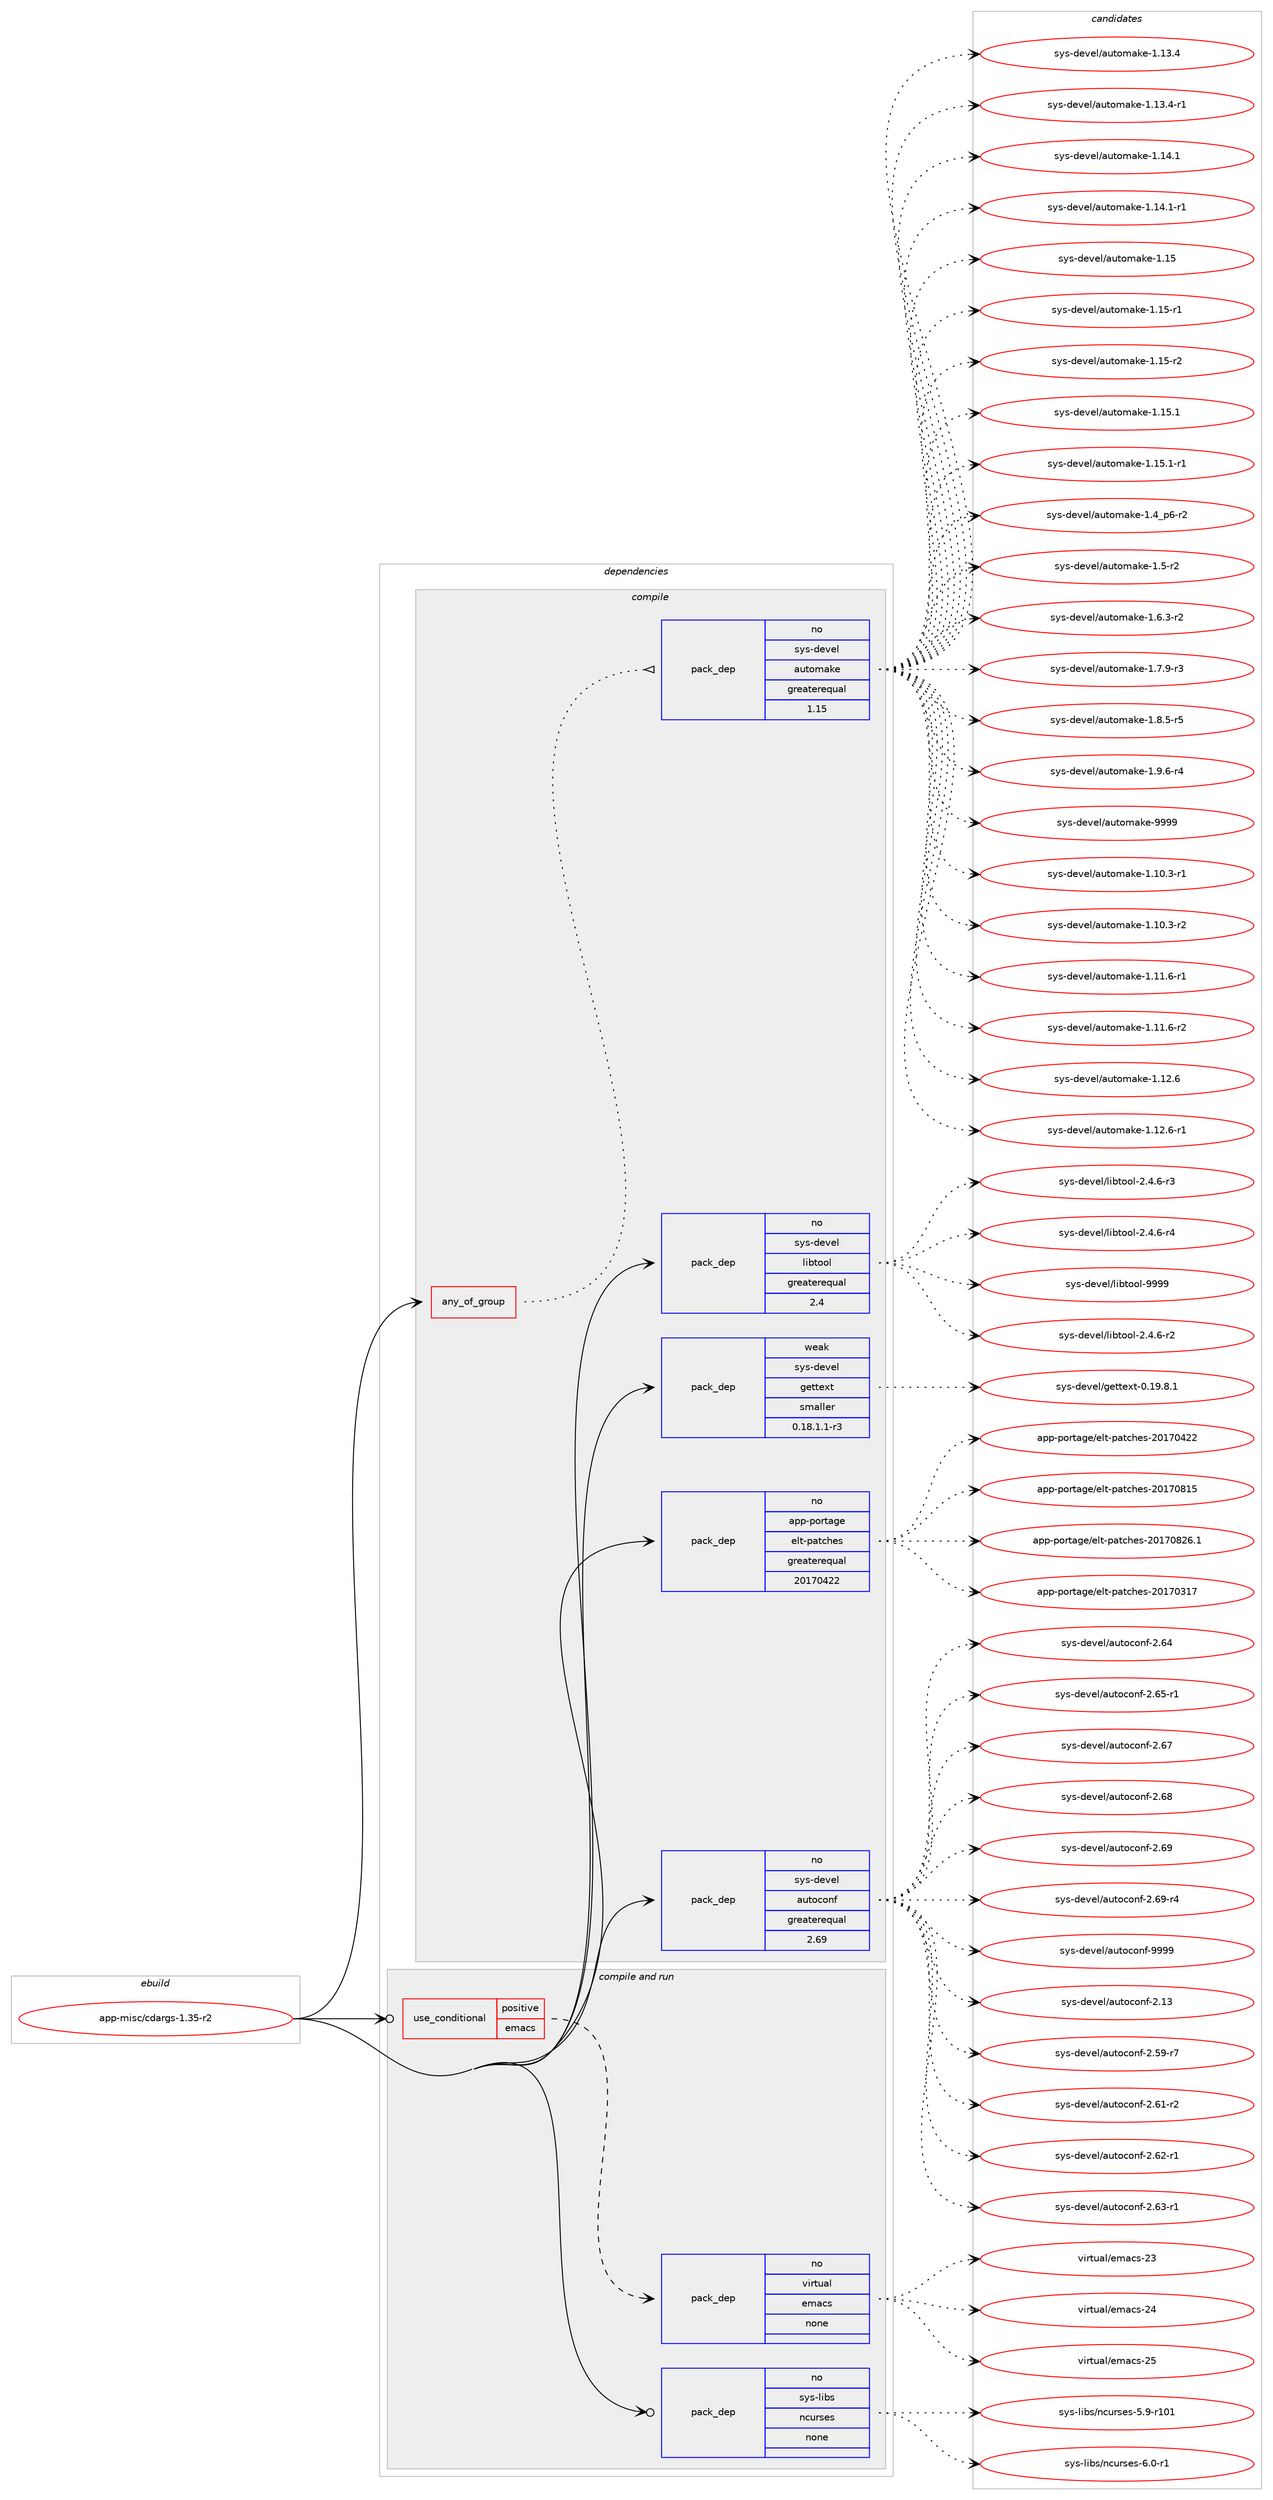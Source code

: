 digraph prolog {

# *************
# Graph options
# *************

newrank=true;
concentrate=true;
compound=true;
graph [rankdir=LR,fontname=Helvetica,fontsize=10,ranksep=1.5];#, ranksep=2.5, nodesep=0.2];
edge  [arrowhead=vee];
node  [fontname=Helvetica,fontsize=10];

# **********
# The ebuild
# **********

subgraph cluster_leftcol {
color=gray;
rank=same;
label=<<i>ebuild</i>>;
id [label="app-misc/cdargs-1.35-r2", color=red, width=4, href="../app-misc/cdargs-1.35-r2.svg"];
}

# ****************
# The dependencies
# ****************

subgraph cluster_midcol {
color=gray;
label=<<i>dependencies</i>>;
subgraph cluster_compile {
fillcolor="#eeeeee";
style=filled;
label=<<i>compile</i>>;
subgraph any730 {
dependency45405 [label=<<TABLE BORDER="0" CELLBORDER="1" CELLSPACING="0" CELLPADDING="4"><TR><TD CELLPADDING="10">any_of_group</TD></TR></TABLE>>, shape=none, color=red];subgraph pack32444 {
dependency45406 [label=<<TABLE BORDER="0" CELLBORDER="1" CELLSPACING="0" CELLPADDING="4" WIDTH="220"><TR><TD ROWSPAN="6" CELLPADDING="30">pack_dep</TD></TR><TR><TD WIDTH="110">no</TD></TR><TR><TD>sys-devel</TD></TR><TR><TD>automake</TD></TR><TR><TD>greaterequal</TD></TR><TR><TD>1.15</TD></TR></TABLE>>, shape=none, color=blue];
}
dependency45405:e -> dependency45406:w [weight=20,style="dotted",arrowhead="oinv"];
}
id:e -> dependency45405:w [weight=20,style="solid",arrowhead="vee"];
subgraph pack32445 {
dependency45407 [label=<<TABLE BORDER="0" CELLBORDER="1" CELLSPACING="0" CELLPADDING="4" WIDTH="220"><TR><TD ROWSPAN="6" CELLPADDING="30">pack_dep</TD></TR><TR><TD WIDTH="110">no</TD></TR><TR><TD>app-portage</TD></TR><TR><TD>elt-patches</TD></TR><TR><TD>greaterequal</TD></TR><TR><TD>20170422</TD></TR></TABLE>>, shape=none, color=blue];
}
id:e -> dependency45407:w [weight=20,style="solid",arrowhead="vee"];
subgraph pack32446 {
dependency45408 [label=<<TABLE BORDER="0" CELLBORDER="1" CELLSPACING="0" CELLPADDING="4" WIDTH="220"><TR><TD ROWSPAN="6" CELLPADDING="30">pack_dep</TD></TR><TR><TD WIDTH="110">no</TD></TR><TR><TD>sys-devel</TD></TR><TR><TD>autoconf</TD></TR><TR><TD>greaterequal</TD></TR><TR><TD>2.69</TD></TR></TABLE>>, shape=none, color=blue];
}
id:e -> dependency45408:w [weight=20,style="solid",arrowhead="vee"];
subgraph pack32447 {
dependency45409 [label=<<TABLE BORDER="0" CELLBORDER="1" CELLSPACING="0" CELLPADDING="4" WIDTH="220"><TR><TD ROWSPAN="6" CELLPADDING="30">pack_dep</TD></TR><TR><TD WIDTH="110">no</TD></TR><TR><TD>sys-devel</TD></TR><TR><TD>libtool</TD></TR><TR><TD>greaterequal</TD></TR><TR><TD>2.4</TD></TR></TABLE>>, shape=none, color=blue];
}
id:e -> dependency45409:w [weight=20,style="solid",arrowhead="vee"];
subgraph pack32448 {
dependency45410 [label=<<TABLE BORDER="0" CELLBORDER="1" CELLSPACING="0" CELLPADDING="4" WIDTH="220"><TR><TD ROWSPAN="6" CELLPADDING="30">pack_dep</TD></TR><TR><TD WIDTH="110">weak</TD></TR><TR><TD>sys-devel</TD></TR><TR><TD>gettext</TD></TR><TR><TD>smaller</TD></TR><TR><TD>0.18.1.1-r3</TD></TR></TABLE>>, shape=none, color=blue];
}
id:e -> dependency45410:w [weight=20,style="solid",arrowhead="vee"];
}
subgraph cluster_compileandrun {
fillcolor="#eeeeee";
style=filled;
label=<<i>compile and run</i>>;
subgraph cond12211 {
dependency45411 [label=<<TABLE BORDER="0" CELLBORDER="1" CELLSPACING="0" CELLPADDING="4"><TR><TD ROWSPAN="3" CELLPADDING="10">use_conditional</TD></TR><TR><TD>positive</TD></TR><TR><TD>emacs</TD></TR></TABLE>>, shape=none, color=red];
subgraph pack32449 {
dependency45412 [label=<<TABLE BORDER="0" CELLBORDER="1" CELLSPACING="0" CELLPADDING="4" WIDTH="220"><TR><TD ROWSPAN="6" CELLPADDING="30">pack_dep</TD></TR><TR><TD WIDTH="110">no</TD></TR><TR><TD>virtual</TD></TR><TR><TD>emacs</TD></TR><TR><TD>none</TD></TR><TR><TD></TD></TR></TABLE>>, shape=none, color=blue];
}
dependency45411:e -> dependency45412:w [weight=20,style="dashed",arrowhead="vee"];
}
id:e -> dependency45411:w [weight=20,style="solid",arrowhead="odotvee"];
subgraph pack32450 {
dependency45413 [label=<<TABLE BORDER="0" CELLBORDER="1" CELLSPACING="0" CELLPADDING="4" WIDTH="220"><TR><TD ROWSPAN="6" CELLPADDING="30">pack_dep</TD></TR><TR><TD WIDTH="110">no</TD></TR><TR><TD>sys-libs</TD></TR><TR><TD>ncurses</TD></TR><TR><TD>none</TD></TR><TR><TD></TD></TR></TABLE>>, shape=none, color=blue];
}
id:e -> dependency45413:w [weight=20,style="solid",arrowhead="odotvee"];
}
subgraph cluster_run {
fillcolor="#eeeeee";
style=filled;
label=<<i>run</i>>;
}
}

# **************
# The candidates
# **************

subgraph cluster_choices {
rank=same;
color=gray;
label=<<i>candidates</i>>;

subgraph choice32444 {
color=black;
nodesep=1;
choice11512111545100101118101108479711711611110997107101454946494846514511449 [label="sys-devel/automake-1.10.3-r1", color=red, width=4,href="../sys-devel/automake-1.10.3-r1.svg"];
choice11512111545100101118101108479711711611110997107101454946494846514511450 [label="sys-devel/automake-1.10.3-r2", color=red, width=4,href="../sys-devel/automake-1.10.3-r2.svg"];
choice11512111545100101118101108479711711611110997107101454946494946544511449 [label="sys-devel/automake-1.11.6-r1", color=red, width=4,href="../sys-devel/automake-1.11.6-r1.svg"];
choice11512111545100101118101108479711711611110997107101454946494946544511450 [label="sys-devel/automake-1.11.6-r2", color=red, width=4,href="../sys-devel/automake-1.11.6-r2.svg"];
choice1151211154510010111810110847971171161111099710710145494649504654 [label="sys-devel/automake-1.12.6", color=red, width=4,href="../sys-devel/automake-1.12.6.svg"];
choice11512111545100101118101108479711711611110997107101454946495046544511449 [label="sys-devel/automake-1.12.6-r1", color=red, width=4,href="../sys-devel/automake-1.12.6-r1.svg"];
choice1151211154510010111810110847971171161111099710710145494649514652 [label="sys-devel/automake-1.13.4", color=red, width=4,href="../sys-devel/automake-1.13.4.svg"];
choice11512111545100101118101108479711711611110997107101454946495146524511449 [label="sys-devel/automake-1.13.4-r1", color=red, width=4,href="../sys-devel/automake-1.13.4-r1.svg"];
choice1151211154510010111810110847971171161111099710710145494649524649 [label="sys-devel/automake-1.14.1", color=red, width=4,href="../sys-devel/automake-1.14.1.svg"];
choice11512111545100101118101108479711711611110997107101454946495246494511449 [label="sys-devel/automake-1.14.1-r1", color=red, width=4,href="../sys-devel/automake-1.14.1-r1.svg"];
choice115121115451001011181011084797117116111109971071014549464953 [label="sys-devel/automake-1.15", color=red, width=4,href="../sys-devel/automake-1.15.svg"];
choice1151211154510010111810110847971171161111099710710145494649534511449 [label="sys-devel/automake-1.15-r1", color=red, width=4,href="../sys-devel/automake-1.15-r1.svg"];
choice1151211154510010111810110847971171161111099710710145494649534511450 [label="sys-devel/automake-1.15-r2", color=red, width=4,href="../sys-devel/automake-1.15-r2.svg"];
choice1151211154510010111810110847971171161111099710710145494649534649 [label="sys-devel/automake-1.15.1", color=red, width=4,href="../sys-devel/automake-1.15.1.svg"];
choice11512111545100101118101108479711711611110997107101454946495346494511449 [label="sys-devel/automake-1.15.1-r1", color=red, width=4,href="../sys-devel/automake-1.15.1-r1.svg"];
choice115121115451001011181011084797117116111109971071014549465295112544511450 [label="sys-devel/automake-1.4_p6-r2", color=red, width=4,href="../sys-devel/automake-1.4_p6-r2.svg"];
choice11512111545100101118101108479711711611110997107101454946534511450 [label="sys-devel/automake-1.5-r2", color=red, width=4,href="../sys-devel/automake-1.5-r2.svg"];
choice115121115451001011181011084797117116111109971071014549465446514511450 [label="sys-devel/automake-1.6.3-r2", color=red, width=4,href="../sys-devel/automake-1.6.3-r2.svg"];
choice115121115451001011181011084797117116111109971071014549465546574511451 [label="sys-devel/automake-1.7.9-r3", color=red, width=4,href="../sys-devel/automake-1.7.9-r3.svg"];
choice115121115451001011181011084797117116111109971071014549465646534511453 [label="sys-devel/automake-1.8.5-r5", color=red, width=4,href="../sys-devel/automake-1.8.5-r5.svg"];
choice115121115451001011181011084797117116111109971071014549465746544511452 [label="sys-devel/automake-1.9.6-r4", color=red, width=4,href="../sys-devel/automake-1.9.6-r4.svg"];
choice115121115451001011181011084797117116111109971071014557575757 [label="sys-devel/automake-9999", color=red, width=4,href="../sys-devel/automake-9999.svg"];
dependency45406:e -> choice11512111545100101118101108479711711611110997107101454946494846514511449:w [style=dotted,weight="100"];
dependency45406:e -> choice11512111545100101118101108479711711611110997107101454946494846514511450:w [style=dotted,weight="100"];
dependency45406:e -> choice11512111545100101118101108479711711611110997107101454946494946544511449:w [style=dotted,weight="100"];
dependency45406:e -> choice11512111545100101118101108479711711611110997107101454946494946544511450:w [style=dotted,weight="100"];
dependency45406:e -> choice1151211154510010111810110847971171161111099710710145494649504654:w [style=dotted,weight="100"];
dependency45406:e -> choice11512111545100101118101108479711711611110997107101454946495046544511449:w [style=dotted,weight="100"];
dependency45406:e -> choice1151211154510010111810110847971171161111099710710145494649514652:w [style=dotted,weight="100"];
dependency45406:e -> choice11512111545100101118101108479711711611110997107101454946495146524511449:w [style=dotted,weight="100"];
dependency45406:e -> choice1151211154510010111810110847971171161111099710710145494649524649:w [style=dotted,weight="100"];
dependency45406:e -> choice11512111545100101118101108479711711611110997107101454946495246494511449:w [style=dotted,weight="100"];
dependency45406:e -> choice115121115451001011181011084797117116111109971071014549464953:w [style=dotted,weight="100"];
dependency45406:e -> choice1151211154510010111810110847971171161111099710710145494649534511449:w [style=dotted,weight="100"];
dependency45406:e -> choice1151211154510010111810110847971171161111099710710145494649534511450:w [style=dotted,weight="100"];
dependency45406:e -> choice1151211154510010111810110847971171161111099710710145494649534649:w [style=dotted,weight="100"];
dependency45406:e -> choice11512111545100101118101108479711711611110997107101454946495346494511449:w [style=dotted,weight="100"];
dependency45406:e -> choice115121115451001011181011084797117116111109971071014549465295112544511450:w [style=dotted,weight="100"];
dependency45406:e -> choice11512111545100101118101108479711711611110997107101454946534511450:w [style=dotted,weight="100"];
dependency45406:e -> choice115121115451001011181011084797117116111109971071014549465446514511450:w [style=dotted,weight="100"];
dependency45406:e -> choice115121115451001011181011084797117116111109971071014549465546574511451:w [style=dotted,weight="100"];
dependency45406:e -> choice115121115451001011181011084797117116111109971071014549465646534511453:w [style=dotted,weight="100"];
dependency45406:e -> choice115121115451001011181011084797117116111109971071014549465746544511452:w [style=dotted,weight="100"];
dependency45406:e -> choice115121115451001011181011084797117116111109971071014557575757:w [style=dotted,weight="100"];
}
subgraph choice32445 {
color=black;
nodesep=1;
choice97112112451121111141169710310147101108116451129711699104101115455048495548514955 [label="app-portage/elt-patches-20170317", color=red, width=4,href="../app-portage/elt-patches-20170317.svg"];
choice97112112451121111141169710310147101108116451129711699104101115455048495548525050 [label="app-portage/elt-patches-20170422", color=red, width=4,href="../app-portage/elt-patches-20170422.svg"];
choice97112112451121111141169710310147101108116451129711699104101115455048495548564953 [label="app-portage/elt-patches-20170815", color=red, width=4,href="../app-portage/elt-patches-20170815.svg"];
choice971121124511211111411697103101471011081164511297116991041011154550484955485650544649 [label="app-portage/elt-patches-20170826.1", color=red, width=4,href="../app-portage/elt-patches-20170826.1.svg"];
dependency45407:e -> choice97112112451121111141169710310147101108116451129711699104101115455048495548514955:w [style=dotted,weight="100"];
dependency45407:e -> choice97112112451121111141169710310147101108116451129711699104101115455048495548525050:w [style=dotted,weight="100"];
dependency45407:e -> choice97112112451121111141169710310147101108116451129711699104101115455048495548564953:w [style=dotted,weight="100"];
dependency45407:e -> choice971121124511211111411697103101471011081164511297116991041011154550484955485650544649:w [style=dotted,weight="100"];
}
subgraph choice32446 {
color=black;
nodesep=1;
choice115121115451001011181011084797117116111991111101024550464951 [label="sys-devel/autoconf-2.13", color=red, width=4,href="../sys-devel/autoconf-2.13.svg"];
choice1151211154510010111810110847971171161119911111010245504653574511455 [label="sys-devel/autoconf-2.59-r7", color=red, width=4,href="../sys-devel/autoconf-2.59-r7.svg"];
choice1151211154510010111810110847971171161119911111010245504654494511450 [label="sys-devel/autoconf-2.61-r2", color=red, width=4,href="../sys-devel/autoconf-2.61-r2.svg"];
choice1151211154510010111810110847971171161119911111010245504654504511449 [label="sys-devel/autoconf-2.62-r1", color=red, width=4,href="../sys-devel/autoconf-2.62-r1.svg"];
choice1151211154510010111810110847971171161119911111010245504654514511449 [label="sys-devel/autoconf-2.63-r1", color=red, width=4,href="../sys-devel/autoconf-2.63-r1.svg"];
choice115121115451001011181011084797117116111991111101024550465452 [label="sys-devel/autoconf-2.64", color=red, width=4,href="../sys-devel/autoconf-2.64.svg"];
choice1151211154510010111810110847971171161119911111010245504654534511449 [label="sys-devel/autoconf-2.65-r1", color=red, width=4,href="../sys-devel/autoconf-2.65-r1.svg"];
choice115121115451001011181011084797117116111991111101024550465455 [label="sys-devel/autoconf-2.67", color=red, width=4,href="../sys-devel/autoconf-2.67.svg"];
choice115121115451001011181011084797117116111991111101024550465456 [label="sys-devel/autoconf-2.68", color=red, width=4,href="../sys-devel/autoconf-2.68.svg"];
choice115121115451001011181011084797117116111991111101024550465457 [label="sys-devel/autoconf-2.69", color=red, width=4,href="../sys-devel/autoconf-2.69.svg"];
choice1151211154510010111810110847971171161119911111010245504654574511452 [label="sys-devel/autoconf-2.69-r4", color=red, width=4,href="../sys-devel/autoconf-2.69-r4.svg"];
choice115121115451001011181011084797117116111991111101024557575757 [label="sys-devel/autoconf-9999", color=red, width=4,href="../sys-devel/autoconf-9999.svg"];
dependency45408:e -> choice115121115451001011181011084797117116111991111101024550464951:w [style=dotted,weight="100"];
dependency45408:e -> choice1151211154510010111810110847971171161119911111010245504653574511455:w [style=dotted,weight="100"];
dependency45408:e -> choice1151211154510010111810110847971171161119911111010245504654494511450:w [style=dotted,weight="100"];
dependency45408:e -> choice1151211154510010111810110847971171161119911111010245504654504511449:w [style=dotted,weight="100"];
dependency45408:e -> choice1151211154510010111810110847971171161119911111010245504654514511449:w [style=dotted,weight="100"];
dependency45408:e -> choice115121115451001011181011084797117116111991111101024550465452:w [style=dotted,weight="100"];
dependency45408:e -> choice1151211154510010111810110847971171161119911111010245504654534511449:w [style=dotted,weight="100"];
dependency45408:e -> choice115121115451001011181011084797117116111991111101024550465455:w [style=dotted,weight="100"];
dependency45408:e -> choice115121115451001011181011084797117116111991111101024550465456:w [style=dotted,weight="100"];
dependency45408:e -> choice115121115451001011181011084797117116111991111101024550465457:w [style=dotted,weight="100"];
dependency45408:e -> choice1151211154510010111810110847971171161119911111010245504654574511452:w [style=dotted,weight="100"];
dependency45408:e -> choice115121115451001011181011084797117116111991111101024557575757:w [style=dotted,weight="100"];
}
subgraph choice32447 {
color=black;
nodesep=1;
choice1151211154510010111810110847108105981161111111084550465246544511450 [label="sys-devel/libtool-2.4.6-r2", color=red, width=4,href="../sys-devel/libtool-2.4.6-r2.svg"];
choice1151211154510010111810110847108105981161111111084550465246544511451 [label="sys-devel/libtool-2.4.6-r3", color=red, width=4,href="../sys-devel/libtool-2.4.6-r3.svg"];
choice1151211154510010111810110847108105981161111111084550465246544511452 [label="sys-devel/libtool-2.4.6-r4", color=red, width=4,href="../sys-devel/libtool-2.4.6-r4.svg"];
choice1151211154510010111810110847108105981161111111084557575757 [label="sys-devel/libtool-9999", color=red, width=4,href="../sys-devel/libtool-9999.svg"];
dependency45409:e -> choice1151211154510010111810110847108105981161111111084550465246544511450:w [style=dotted,weight="100"];
dependency45409:e -> choice1151211154510010111810110847108105981161111111084550465246544511451:w [style=dotted,weight="100"];
dependency45409:e -> choice1151211154510010111810110847108105981161111111084550465246544511452:w [style=dotted,weight="100"];
dependency45409:e -> choice1151211154510010111810110847108105981161111111084557575757:w [style=dotted,weight="100"];
}
subgraph choice32448 {
color=black;
nodesep=1;
choice1151211154510010111810110847103101116116101120116454846495746564649 [label="sys-devel/gettext-0.19.8.1", color=red, width=4,href="../sys-devel/gettext-0.19.8.1.svg"];
dependency45410:e -> choice1151211154510010111810110847103101116116101120116454846495746564649:w [style=dotted,weight="100"];
}
subgraph choice32449 {
color=black;
nodesep=1;
choice11810511411611797108471011099799115455051 [label="virtual/emacs-23", color=red, width=4,href="../virtual/emacs-23.svg"];
choice11810511411611797108471011099799115455052 [label="virtual/emacs-24", color=red, width=4,href="../virtual/emacs-24.svg"];
choice11810511411611797108471011099799115455053 [label="virtual/emacs-25", color=red, width=4,href="../virtual/emacs-25.svg"];
dependency45412:e -> choice11810511411611797108471011099799115455051:w [style=dotted,weight="100"];
dependency45412:e -> choice11810511411611797108471011099799115455052:w [style=dotted,weight="100"];
dependency45412:e -> choice11810511411611797108471011099799115455053:w [style=dotted,weight="100"];
}
subgraph choice32450 {
color=black;
nodesep=1;
choice115121115451081059811547110991171141151011154553465745114494849 [label="sys-libs/ncurses-5.9-r101", color=red, width=4,href="../sys-libs/ncurses-5.9-r101.svg"];
choice11512111545108105981154711099117114115101115455446484511449 [label="sys-libs/ncurses-6.0-r1", color=red, width=4,href="../sys-libs/ncurses-6.0-r1.svg"];
dependency45413:e -> choice115121115451081059811547110991171141151011154553465745114494849:w [style=dotted,weight="100"];
dependency45413:e -> choice11512111545108105981154711099117114115101115455446484511449:w [style=dotted,weight="100"];
}
}

}
